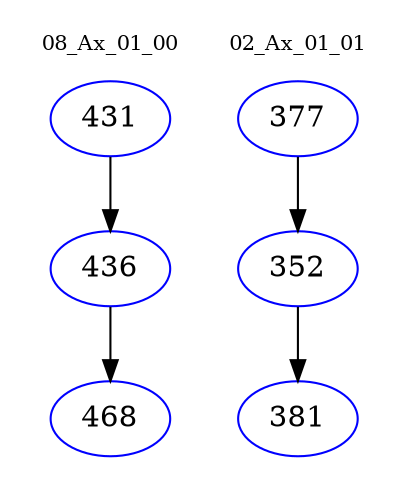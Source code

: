 digraph{
subgraph cluster_0 {
color = white
label = "08_Ax_01_00";
fontsize=10;
T0_431 [label="431", color="blue"]
T0_431 -> T0_436 [color="black"]
T0_436 [label="436", color="blue"]
T0_436 -> T0_468 [color="black"]
T0_468 [label="468", color="blue"]
}
subgraph cluster_1 {
color = white
label = "02_Ax_01_01";
fontsize=10;
T1_377 [label="377", color="blue"]
T1_377 -> T1_352 [color="black"]
T1_352 [label="352", color="blue"]
T1_352 -> T1_381 [color="black"]
T1_381 [label="381", color="blue"]
}
}
